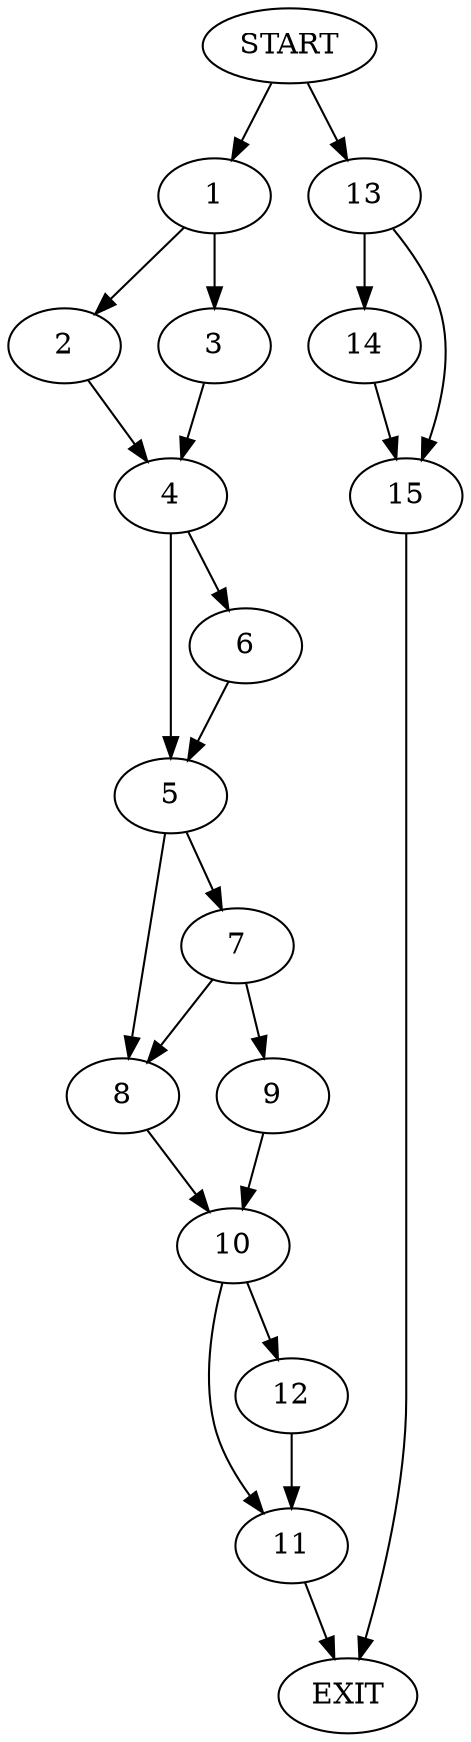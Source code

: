 digraph {
0 [label="START"]
16 [label="EXIT"]
0 -> 1
1 -> 2
1 -> 3
2 -> 4
3 -> 4
4 -> 5
4 -> 6
5 -> 7
5 -> 8
6 -> 5
7 -> 8
7 -> 9
8 -> 10
9 -> 10
10 -> 11
10 -> 12
11 -> 16
12 -> 11
0 -> 13
13 -> 14
13 -> 15
15 -> 16
14 -> 15
}
